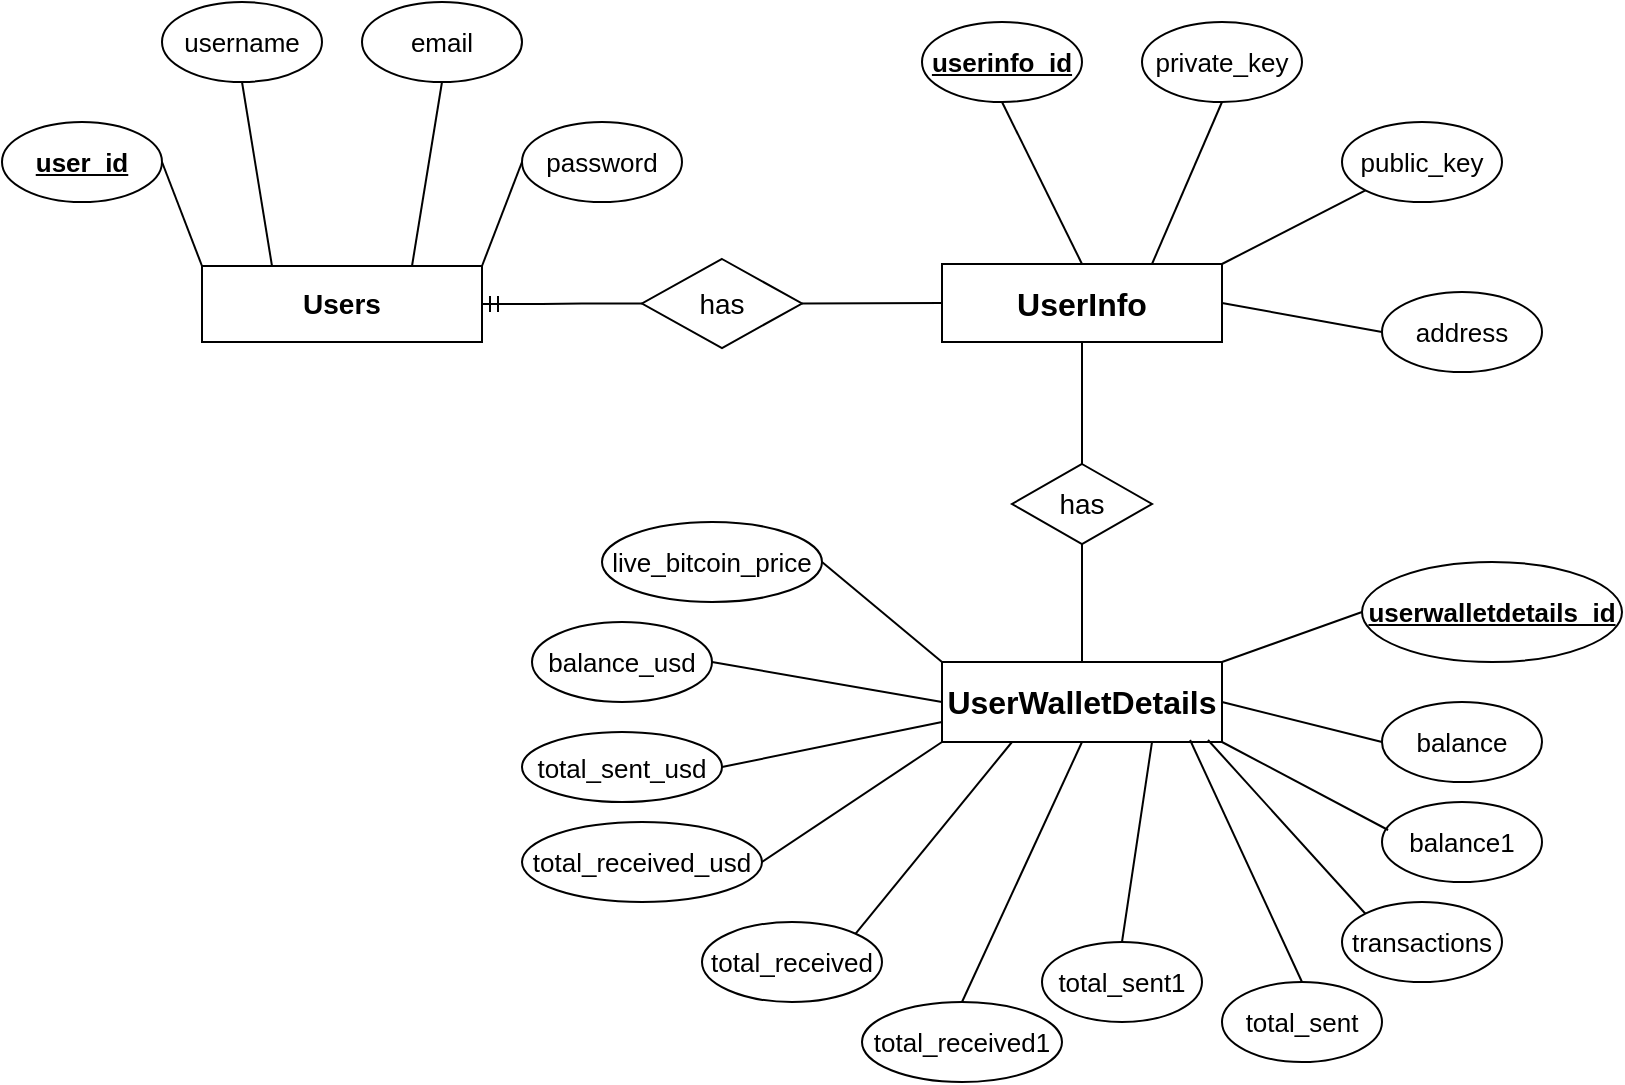 <mxfile version="22.0.4" type="device">
  <diagram id="R2lEEEUBdFMjLlhIrx00" name="Page-1">
    <mxGraphModel dx="880" dy="460" grid="1" gridSize="10" guides="1" tooltips="1" connect="1" arrows="1" fold="1" page="1" pageScale="1" pageWidth="850" pageHeight="1100" math="0" shadow="0" extFonts="Permanent Marker^https://fonts.googleapis.com/css?family=Permanent+Marker">
      <root>
        <mxCell id="0" />
        <mxCell id="1" parent="0" />
        <mxCell id="cqz4s_2zo4BMZqUi2qew-4" value="&lt;b&gt;&lt;font style=&quot;font-size: 14px;&quot;&gt;Users&lt;/font&gt;&lt;/b&gt;" style="rounded=0;whiteSpace=wrap;html=1;" vertex="1" parent="1">
          <mxGeometry x="100" y="162" width="140" height="38" as="geometry" />
        </mxCell>
        <mxCell id="cqz4s_2zo4BMZqUi2qew-5" value="&lt;b style=&quot;font-size: 13px;&quot;&gt;&lt;u style=&quot;font-size: 13px;&quot;&gt;user_id&lt;/u&gt;&lt;/b&gt;" style="ellipse;whiteSpace=wrap;html=1;fontSize=13;" vertex="1" parent="1">
          <mxGeometry y="90" width="80" height="40" as="geometry" />
        </mxCell>
        <mxCell id="cqz4s_2zo4BMZqUi2qew-6" value="username" style="ellipse;whiteSpace=wrap;html=1;fontSize=13;" vertex="1" parent="1">
          <mxGeometry x="80" y="30" width="80" height="40" as="geometry" />
        </mxCell>
        <mxCell id="cqz4s_2zo4BMZqUi2qew-7" value="email" style="ellipse;whiteSpace=wrap;html=1;fontSize=13;" vertex="1" parent="1">
          <mxGeometry x="180" y="30" width="80" height="40" as="geometry" />
        </mxCell>
        <mxCell id="cqz4s_2zo4BMZqUi2qew-8" value="password" style="ellipse;whiteSpace=wrap;html=1;fontSize=13;" vertex="1" parent="1">
          <mxGeometry x="260" y="90" width="80" height="40" as="geometry" />
        </mxCell>
        <mxCell id="cqz4s_2zo4BMZqUi2qew-9" value="private_key" style="ellipse;whiteSpace=wrap;html=1;fontSize=13;" vertex="1" parent="1">
          <mxGeometry x="570" y="40" width="80" height="40" as="geometry" />
        </mxCell>
        <mxCell id="cqz4s_2zo4BMZqUi2qew-10" value="&lt;b&gt;&lt;font style=&quot;font-size: 16px;&quot;&gt;UserInfo&lt;/font&gt;&lt;/b&gt;" style="rounded=0;whiteSpace=wrap;html=1;" vertex="1" parent="1">
          <mxGeometry x="470" y="161" width="140" height="39" as="geometry" />
        </mxCell>
        <mxCell id="cqz4s_2zo4BMZqUi2qew-11" value="address" style="ellipse;whiteSpace=wrap;html=1;fontSize=13;" vertex="1" parent="1">
          <mxGeometry x="690" y="175" width="80" height="40" as="geometry" />
        </mxCell>
        <mxCell id="cqz4s_2zo4BMZqUi2qew-12" value="&lt;b&gt;&lt;font style=&quot;font-size: 16px;&quot;&gt; UserWalletDetails&lt;/font&gt;&lt;/b&gt;" style="rounded=0;whiteSpace=wrap;html=1;" vertex="1" parent="1">
          <mxGeometry x="470" y="360" width="140" height="40" as="geometry" />
        </mxCell>
        <mxCell id="cqz4s_2zo4BMZqUi2qew-13" value="&lt;b style=&quot;font-size: 13px;&quot;&gt;&lt;u style=&quot;font-size: 13px;&quot;&gt;userinfo_id&lt;/u&gt;&lt;/b&gt;" style="ellipse;whiteSpace=wrap;html=1;fontSize=13;" vertex="1" parent="1">
          <mxGeometry x="460" y="40" width="80" height="40" as="geometry" />
        </mxCell>
        <mxCell id="cqz4s_2zo4BMZqUi2qew-14" value="public_key" style="ellipse;whiteSpace=wrap;html=1;fontSize=13;" vertex="1" parent="1">
          <mxGeometry x="670" y="90" width="80" height="40" as="geometry" />
        </mxCell>
        <mxCell id="cqz4s_2zo4BMZqUi2qew-15" value="balance1" style="ellipse;whiteSpace=wrap;html=1;fontSize=13;" vertex="1" parent="1">
          <mxGeometry x="690" y="430" width="80" height="40" as="geometry" />
        </mxCell>
        <mxCell id="cqz4s_2zo4BMZqUi2qew-16" value="balance" style="ellipse;whiteSpace=wrap;html=1;fontSize=13;" vertex="1" parent="1">
          <mxGeometry x="690" y="380" width="80" height="40" as="geometry" />
        </mxCell>
        <mxCell id="cqz4s_2zo4BMZqUi2qew-17" value="&lt;b style=&quot;font-size: 13px;&quot;&gt;&lt;u style=&quot;font-size: 13px;&quot;&gt;userwalletdetails_id&lt;/u&gt;&lt;/b&gt;" style="ellipse;whiteSpace=wrap;html=1;fontSize=13;" vertex="1" parent="1">
          <mxGeometry x="680" y="310" width="130" height="50" as="geometry" />
        </mxCell>
        <mxCell id="cqz4s_2zo4BMZqUi2qew-18" value="transactions" style="ellipse;whiteSpace=wrap;html=1;fontSize=13;" vertex="1" parent="1">
          <mxGeometry x="670" y="480" width="80" height="40" as="geometry" />
        </mxCell>
        <mxCell id="cqz4s_2zo4BMZqUi2qew-19" value="total_sent" style="ellipse;whiteSpace=wrap;html=1;fontSize=13;" vertex="1" parent="1">
          <mxGeometry x="610" y="520" width="80" height="40" as="geometry" />
        </mxCell>
        <mxCell id="cqz4s_2zo4BMZqUi2qew-20" value="total_sent1" style="ellipse;whiteSpace=wrap;html=1;fontSize=13;" vertex="1" parent="1">
          <mxGeometry x="520" y="500" width="80" height="40" as="geometry" />
        </mxCell>
        <mxCell id="cqz4s_2zo4BMZqUi2qew-21" value="total_received" style="ellipse;whiteSpace=wrap;html=1;fontSize=13;" vertex="1" parent="1">
          <mxGeometry x="350" y="490" width="90" height="40" as="geometry" />
        </mxCell>
        <mxCell id="cqz4s_2zo4BMZqUi2qew-22" value="total_received1" style="ellipse;whiteSpace=wrap;html=1;fontSize=13;" vertex="1" parent="1">
          <mxGeometry x="430" y="530" width="100" height="40" as="geometry" />
        </mxCell>
        <mxCell id="cqz4s_2zo4BMZqUi2qew-23" value="live_bitcoin_price" style="ellipse;whiteSpace=wrap;html=1;fontSize=13;" vertex="1" parent="1">
          <mxGeometry x="300" y="290" width="110" height="40" as="geometry" />
        </mxCell>
        <mxCell id="cqz4s_2zo4BMZqUi2qew-24" value="balance_usd" style="ellipse;whiteSpace=wrap;html=1;fontSize=13;" vertex="1" parent="1">
          <mxGeometry x="265" y="340" width="90" height="40" as="geometry" />
        </mxCell>
        <mxCell id="cqz4s_2zo4BMZqUi2qew-25" value="total_sent_usd" style="ellipse;whiteSpace=wrap;html=1;fontSize=13;" vertex="1" parent="1">
          <mxGeometry x="260" y="395" width="100" height="35" as="geometry" />
        </mxCell>
        <mxCell id="cqz4s_2zo4BMZqUi2qew-26" value="total_received_usd" style="ellipse;whiteSpace=wrap;html=1;fontSize=13;" vertex="1" parent="1">
          <mxGeometry x="260" y="440" width="120" height="40" as="geometry" />
        </mxCell>
        <mxCell id="cqz4s_2zo4BMZqUi2qew-28" value="has" style="rhombus;whiteSpace=wrap;html=1;fontSize=14;" vertex="1" parent="1">
          <mxGeometry x="320" y="158.5" width="80" height="44.5" as="geometry" />
        </mxCell>
        <mxCell id="cqz4s_2zo4BMZqUi2qew-29" value="has" style="rhombus;whiteSpace=wrap;html=1;fontSize=14;" vertex="1" parent="1">
          <mxGeometry x="505" y="261" width="70" height="40" as="geometry" />
        </mxCell>
        <mxCell id="cqz4s_2zo4BMZqUi2qew-30" value="" style="endArrow=none;html=1;rounded=0;exitX=1;exitY=0.5;exitDx=0;exitDy=0;entryX=0;entryY=0;entryDx=0;entryDy=0;" edge="1" parent="1" source="cqz4s_2zo4BMZqUi2qew-5" target="cqz4s_2zo4BMZqUi2qew-4">
          <mxGeometry width="50" height="50" relative="1" as="geometry">
            <mxPoint x="40" y="330" as="sourcePoint" />
            <mxPoint x="110" y="140" as="targetPoint" />
          </mxGeometry>
        </mxCell>
        <mxCell id="cqz4s_2zo4BMZqUi2qew-31" value="" style="endArrow=none;html=1;rounded=0;exitX=0.5;exitY=1;exitDx=0;exitDy=0;entryX=0.75;entryY=0;entryDx=0;entryDy=0;" edge="1" parent="1" source="cqz4s_2zo4BMZqUi2qew-7" target="cqz4s_2zo4BMZqUi2qew-4">
          <mxGeometry width="50" height="50" relative="1" as="geometry">
            <mxPoint x="390" y="156.5" as="sourcePoint" />
            <mxPoint x="440" y="106.5" as="targetPoint" />
          </mxGeometry>
        </mxCell>
        <mxCell id="cqz4s_2zo4BMZqUi2qew-32" value="" style="endArrow=none;html=1;rounded=0;exitX=0.5;exitY=1;exitDx=0;exitDy=0;entryX=0.25;entryY=0;entryDx=0;entryDy=0;" edge="1" parent="1" source="cqz4s_2zo4BMZqUi2qew-6" target="cqz4s_2zo4BMZqUi2qew-4">
          <mxGeometry width="50" height="50" relative="1" as="geometry">
            <mxPoint x="375" y="135" as="sourcePoint" />
            <mxPoint x="425" y="85" as="targetPoint" />
          </mxGeometry>
        </mxCell>
        <mxCell id="cqz4s_2zo4BMZqUi2qew-33" value="" style="endArrow=none;html=1;rounded=0;exitX=0;exitY=0.5;exitDx=0;exitDy=0;entryX=1;entryY=0;entryDx=0;entryDy=0;" edge="1" parent="1" source="cqz4s_2zo4BMZqUi2qew-8" target="cqz4s_2zo4BMZqUi2qew-4">
          <mxGeometry width="50" height="50" relative="1" as="geometry">
            <mxPoint x="400" y="190" as="sourcePoint" />
            <mxPoint x="450" y="140" as="targetPoint" />
          </mxGeometry>
        </mxCell>
        <mxCell id="cqz4s_2zo4BMZqUi2qew-35" value="" style="endArrow=none;html=1;rounded=0;exitX=1;exitY=0.5;exitDx=0;exitDy=0;entryX=0;entryY=0.5;entryDx=0;entryDy=0;" edge="1" parent="1" source="cqz4s_2zo4BMZqUi2qew-28" target="cqz4s_2zo4BMZqUi2qew-10">
          <mxGeometry width="50" height="50" relative="1" as="geometry">
            <mxPoint x="400" y="190" as="sourcePoint" />
            <mxPoint x="450" y="140" as="targetPoint" />
          </mxGeometry>
        </mxCell>
        <mxCell id="cqz4s_2zo4BMZqUi2qew-36" value="" style="endArrow=none;html=1;rounded=0;entryX=0.5;entryY=1;entryDx=0;entryDy=0;exitX=0.5;exitY=0;exitDx=0;exitDy=0;" edge="1" parent="1" source="cqz4s_2zo4BMZqUi2qew-29" target="cqz4s_2zo4BMZqUi2qew-10">
          <mxGeometry width="50" height="50" relative="1" as="geometry">
            <mxPoint x="400" y="190" as="sourcePoint" />
            <mxPoint x="450" y="140" as="targetPoint" />
          </mxGeometry>
        </mxCell>
        <mxCell id="cqz4s_2zo4BMZqUi2qew-37" style="edgeStyle=orthogonalEdgeStyle;rounded=0;orthogonalLoop=1;jettySize=auto;html=1;exitX=0.5;exitY=1;exitDx=0;exitDy=0;" edge="1" parent="1" source="cqz4s_2zo4BMZqUi2qew-29" target="cqz4s_2zo4BMZqUi2qew-29">
          <mxGeometry relative="1" as="geometry" />
        </mxCell>
        <mxCell id="cqz4s_2zo4BMZqUi2qew-38" value="" style="endArrow=none;html=1;rounded=0;entryX=0.5;entryY=1;entryDx=0;entryDy=0;exitX=0.5;exitY=0;exitDx=0;exitDy=0;" edge="1" parent="1" source="cqz4s_2zo4BMZqUi2qew-12" target="cqz4s_2zo4BMZqUi2qew-29">
          <mxGeometry width="50" height="50" relative="1" as="geometry">
            <mxPoint x="400" y="190" as="sourcePoint" />
            <mxPoint x="450" y="140" as="targetPoint" />
          </mxGeometry>
        </mxCell>
        <mxCell id="cqz4s_2zo4BMZqUi2qew-45" value="" style="edgeStyle=entityRelationEdgeStyle;fontSize=12;html=1;endArrow=ERmandOne;rounded=0;entryX=1;entryY=0.5;entryDx=0;entryDy=0;exitX=0;exitY=0.5;exitDx=0;exitDy=0;" edge="1" parent="1" source="cqz4s_2zo4BMZqUi2qew-28" target="cqz4s_2zo4BMZqUi2qew-4">
          <mxGeometry width="100" height="100" relative="1" as="geometry">
            <mxPoint x="370" y="290" as="sourcePoint" />
            <mxPoint x="470" y="190" as="targetPoint" />
          </mxGeometry>
        </mxCell>
        <mxCell id="cqz4s_2zo4BMZqUi2qew-50" value="" style="endArrow=none;html=1;rounded=0;entryX=0;entryY=1;entryDx=0;entryDy=0;exitX=1;exitY=0;exitDx=0;exitDy=0;" edge="1" parent="1" source="cqz4s_2zo4BMZqUi2qew-10" target="cqz4s_2zo4BMZqUi2qew-14">
          <mxGeometry width="50" height="50" relative="1" as="geometry">
            <mxPoint x="400" y="250" as="sourcePoint" />
            <mxPoint x="450" y="200" as="targetPoint" />
          </mxGeometry>
        </mxCell>
        <mxCell id="cqz4s_2zo4BMZqUi2qew-51" value="" style="endArrow=none;html=1;rounded=0;entryX=0;entryY=0.5;entryDx=0;entryDy=0;exitX=1;exitY=0.5;exitDx=0;exitDy=0;" edge="1" parent="1" source="cqz4s_2zo4BMZqUi2qew-10" target="cqz4s_2zo4BMZqUi2qew-11">
          <mxGeometry width="50" height="50" relative="1" as="geometry">
            <mxPoint x="400" y="250" as="sourcePoint" />
            <mxPoint x="450" y="200" as="targetPoint" />
          </mxGeometry>
        </mxCell>
        <mxCell id="cqz4s_2zo4BMZqUi2qew-53" value="" style="endArrow=none;html=1;rounded=0;entryX=0.5;entryY=1;entryDx=0;entryDy=0;exitX=0.5;exitY=0;exitDx=0;exitDy=0;" edge="1" parent="1" source="cqz4s_2zo4BMZqUi2qew-10" target="cqz4s_2zo4BMZqUi2qew-13">
          <mxGeometry width="50" height="50" relative="1" as="geometry">
            <mxPoint x="400" y="250" as="sourcePoint" />
            <mxPoint x="450" y="200" as="targetPoint" />
          </mxGeometry>
        </mxCell>
        <mxCell id="cqz4s_2zo4BMZqUi2qew-54" value="" style="endArrow=none;html=1;rounded=0;entryX=0.5;entryY=1;entryDx=0;entryDy=0;exitX=0.75;exitY=0;exitDx=0;exitDy=0;" edge="1" parent="1" source="cqz4s_2zo4BMZqUi2qew-10" target="cqz4s_2zo4BMZqUi2qew-9">
          <mxGeometry width="50" height="50" relative="1" as="geometry">
            <mxPoint x="400" y="250" as="sourcePoint" />
            <mxPoint x="450" y="200" as="targetPoint" />
          </mxGeometry>
        </mxCell>
        <mxCell id="cqz4s_2zo4BMZqUi2qew-57" value="" style="endArrow=none;html=1;rounded=0;entryX=1;entryY=0;entryDx=0;entryDy=0;exitX=0;exitY=0.5;exitDx=0;exitDy=0;" edge="1" parent="1" source="cqz4s_2zo4BMZqUi2qew-17" target="cqz4s_2zo4BMZqUi2qew-12">
          <mxGeometry width="50" height="50" relative="1" as="geometry">
            <mxPoint x="400" y="390" as="sourcePoint" />
            <mxPoint x="450" y="340" as="targetPoint" />
          </mxGeometry>
        </mxCell>
        <mxCell id="cqz4s_2zo4BMZqUi2qew-58" value="" style="endArrow=none;html=1;rounded=0;entryX=1;entryY=0.5;entryDx=0;entryDy=0;exitX=0;exitY=0.5;exitDx=0;exitDy=0;" edge="1" parent="1" source="cqz4s_2zo4BMZqUi2qew-16" target="cqz4s_2zo4BMZqUi2qew-12">
          <mxGeometry width="50" height="50" relative="1" as="geometry">
            <mxPoint x="400" y="390" as="sourcePoint" />
            <mxPoint x="450" y="340" as="targetPoint" />
          </mxGeometry>
        </mxCell>
        <mxCell id="cqz4s_2zo4BMZqUi2qew-59" value="" style="endArrow=none;html=1;rounded=0;entryX=1;entryY=1;entryDx=0;entryDy=0;exitX=0.038;exitY=0.35;exitDx=0;exitDy=0;exitPerimeter=0;" edge="1" parent="1" source="cqz4s_2zo4BMZqUi2qew-15" target="cqz4s_2zo4BMZqUi2qew-12">
          <mxGeometry width="50" height="50" relative="1" as="geometry">
            <mxPoint x="400" y="390" as="sourcePoint" />
            <mxPoint x="450" y="340" as="targetPoint" />
          </mxGeometry>
        </mxCell>
        <mxCell id="cqz4s_2zo4BMZqUi2qew-60" value="" style="endArrow=none;html=1;rounded=0;entryX=0.95;entryY=0.975;entryDx=0;entryDy=0;entryPerimeter=0;exitX=0;exitY=0;exitDx=0;exitDy=0;" edge="1" parent="1" source="cqz4s_2zo4BMZqUi2qew-18" target="cqz4s_2zo4BMZqUi2qew-12">
          <mxGeometry width="50" height="50" relative="1" as="geometry">
            <mxPoint x="400" y="390" as="sourcePoint" />
            <mxPoint x="450" y="340" as="targetPoint" />
          </mxGeometry>
        </mxCell>
        <mxCell id="cqz4s_2zo4BMZqUi2qew-61" value="" style="endArrow=none;html=1;rounded=0;entryX=0.886;entryY=0.975;entryDx=0;entryDy=0;entryPerimeter=0;exitX=0.5;exitY=0;exitDx=0;exitDy=0;" edge="1" parent="1" source="cqz4s_2zo4BMZqUi2qew-19" target="cqz4s_2zo4BMZqUi2qew-12">
          <mxGeometry width="50" height="50" relative="1" as="geometry">
            <mxPoint x="400" y="390" as="sourcePoint" />
            <mxPoint x="450" y="340" as="targetPoint" />
          </mxGeometry>
        </mxCell>
        <mxCell id="cqz4s_2zo4BMZqUi2qew-62" value="" style="endArrow=none;html=1;rounded=0;entryX=0.75;entryY=1;entryDx=0;entryDy=0;exitX=0.5;exitY=0;exitDx=0;exitDy=0;" edge="1" parent="1" source="cqz4s_2zo4BMZqUi2qew-20" target="cqz4s_2zo4BMZqUi2qew-12">
          <mxGeometry width="50" height="50" relative="1" as="geometry">
            <mxPoint x="400" y="390" as="sourcePoint" />
            <mxPoint x="450" y="340" as="targetPoint" />
          </mxGeometry>
        </mxCell>
        <mxCell id="cqz4s_2zo4BMZqUi2qew-63" value="" style="endArrow=none;html=1;rounded=0;entryX=0.5;entryY=1;entryDx=0;entryDy=0;exitX=0.5;exitY=0;exitDx=0;exitDy=0;" edge="1" parent="1" source="cqz4s_2zo4BMZqUi2qew-22" target="cqz4s_2zo4BMZqUi2qew-12">
          <mxGeometry width="50" height="50" relative="1" as="geometry">
            <mxPoint x="400" y="390" as="sourcePoint" />
            <mxPoint x="450" y="340" as="targetPoint" />
          </mxGeometry>
        </mxCell>
        <mxCell id="cqz4s_2zo4BMZqUi2qew-64" value="" style="endArrow=none;html=1;rounded=0;entryX=0.25;entryY=1;entryDx=0;entryDy=0;exitX=1;exitY=0;exitDx=0;exitDy=0;" edge="1" parent="1" source="cqz4s_2zo4BMZqUi2qew-21" target="cqz4s_2zo4BMZqUi2qew-12">
          <mxGeometry width="50" height="50" relative="1" as="geometry">
            <mxPoint x="400" y="390" as="sourcePoint" />
            <mxPoint x="450" y="340" as="targetPoint" />
          </mxGeometry>
        </mxCell>
        <mxCell id="cqz4s_2zo4BMZqUi2qew-65" value="" style="endArrow=none;html=1;rounded=0;entryX=0;entryY=1;entryDx=0;entryDy=0;exitX=1;exitY=0.5;exitDx=0;exitDy=0;" edge="1" parent="1" source="cqz4s_2zo4BMZqUi2qew-26" target="cqz4s_2zo4BMZqUi2qew-12">
          <mxGeometry width="50" height="50" relative="1" as="geometry">
            <mxPoint x="400" y="390" as="sourcePoint" />
            <mxPoint x="450" y="340" as="targetPoint" />
          </mxGeometry>
        </mxCell>
        <mxCell id="cqz4s_2zo4BMZqUi2qew-66" value="" style="endArrow=none;html=1;rounded=0;entryX=0;entryY=0.75;entryDx=0;entryDy=0;exitX=1;exitY=0.5;exitDx=0;exitDy=0;" edge="1" parent="1" source="cqz4s_2zo4BMZqUi2qew-25" target="cqz4s_2zo4BMZqUi2qew-12">
          <mxGeometry width="50" height="50" relative="1" as="geometry">
            <mxPoint x="400" y="390" as="sourcePoint" />
            <mxPoint x="450" y="340" as="targetPoint" />
          </mxGeometry>
        </mxCell>
        <mxCell id="cqz4s_2zo4BMZqUi2qew-67" value="" style="endArrow=none;html=1;rounded=0;entryX=0;entryY=0.5;entryDx=0;entryDy=0;exitX=1;exitY=0.5;exitDx=0;exitDy=0;" edge="1" parent="1" source="cqz4s_2zo4BMZqUi2qew-24" target="cqz4s_2zo4BMZqUi2qew-12">
          <mxGeometry width="50" height="50" relative="1" as="geometry">
            <mxPoint x="400" y="390" as="sourcePoint" />
            <mxPoint x="450" y="340" as="targetPoint" />
          </mxGeometry>
        </mxCell>
        <mxCell id="cqz4s_2zo4BMZqUi2qew-68" value="" style="endArrow=none;html=1;rounded=0;entryX=0;entryY=0;entryDx=0;entryDy=0;exitX=1;exitY=0.5;exitDx=0;exitDy=0;" edge="1" parent="1" source="cqz4s_2zo4BMZqUi2qew-23" target="cqz4s_2zo4BMZqUi2qew-12">
          <mxGeometry width="50" height="50" relative="1" as="geometry">
            <mxPoint x="400" y="390" as="sourcePoint" />
            <mxPoint x="450" y="340" as="targetPoint" />
          </mxGeometry>
        </mxCell>
      </root>
    </mxGraphModel>
  </diagram>
</mxfile>
